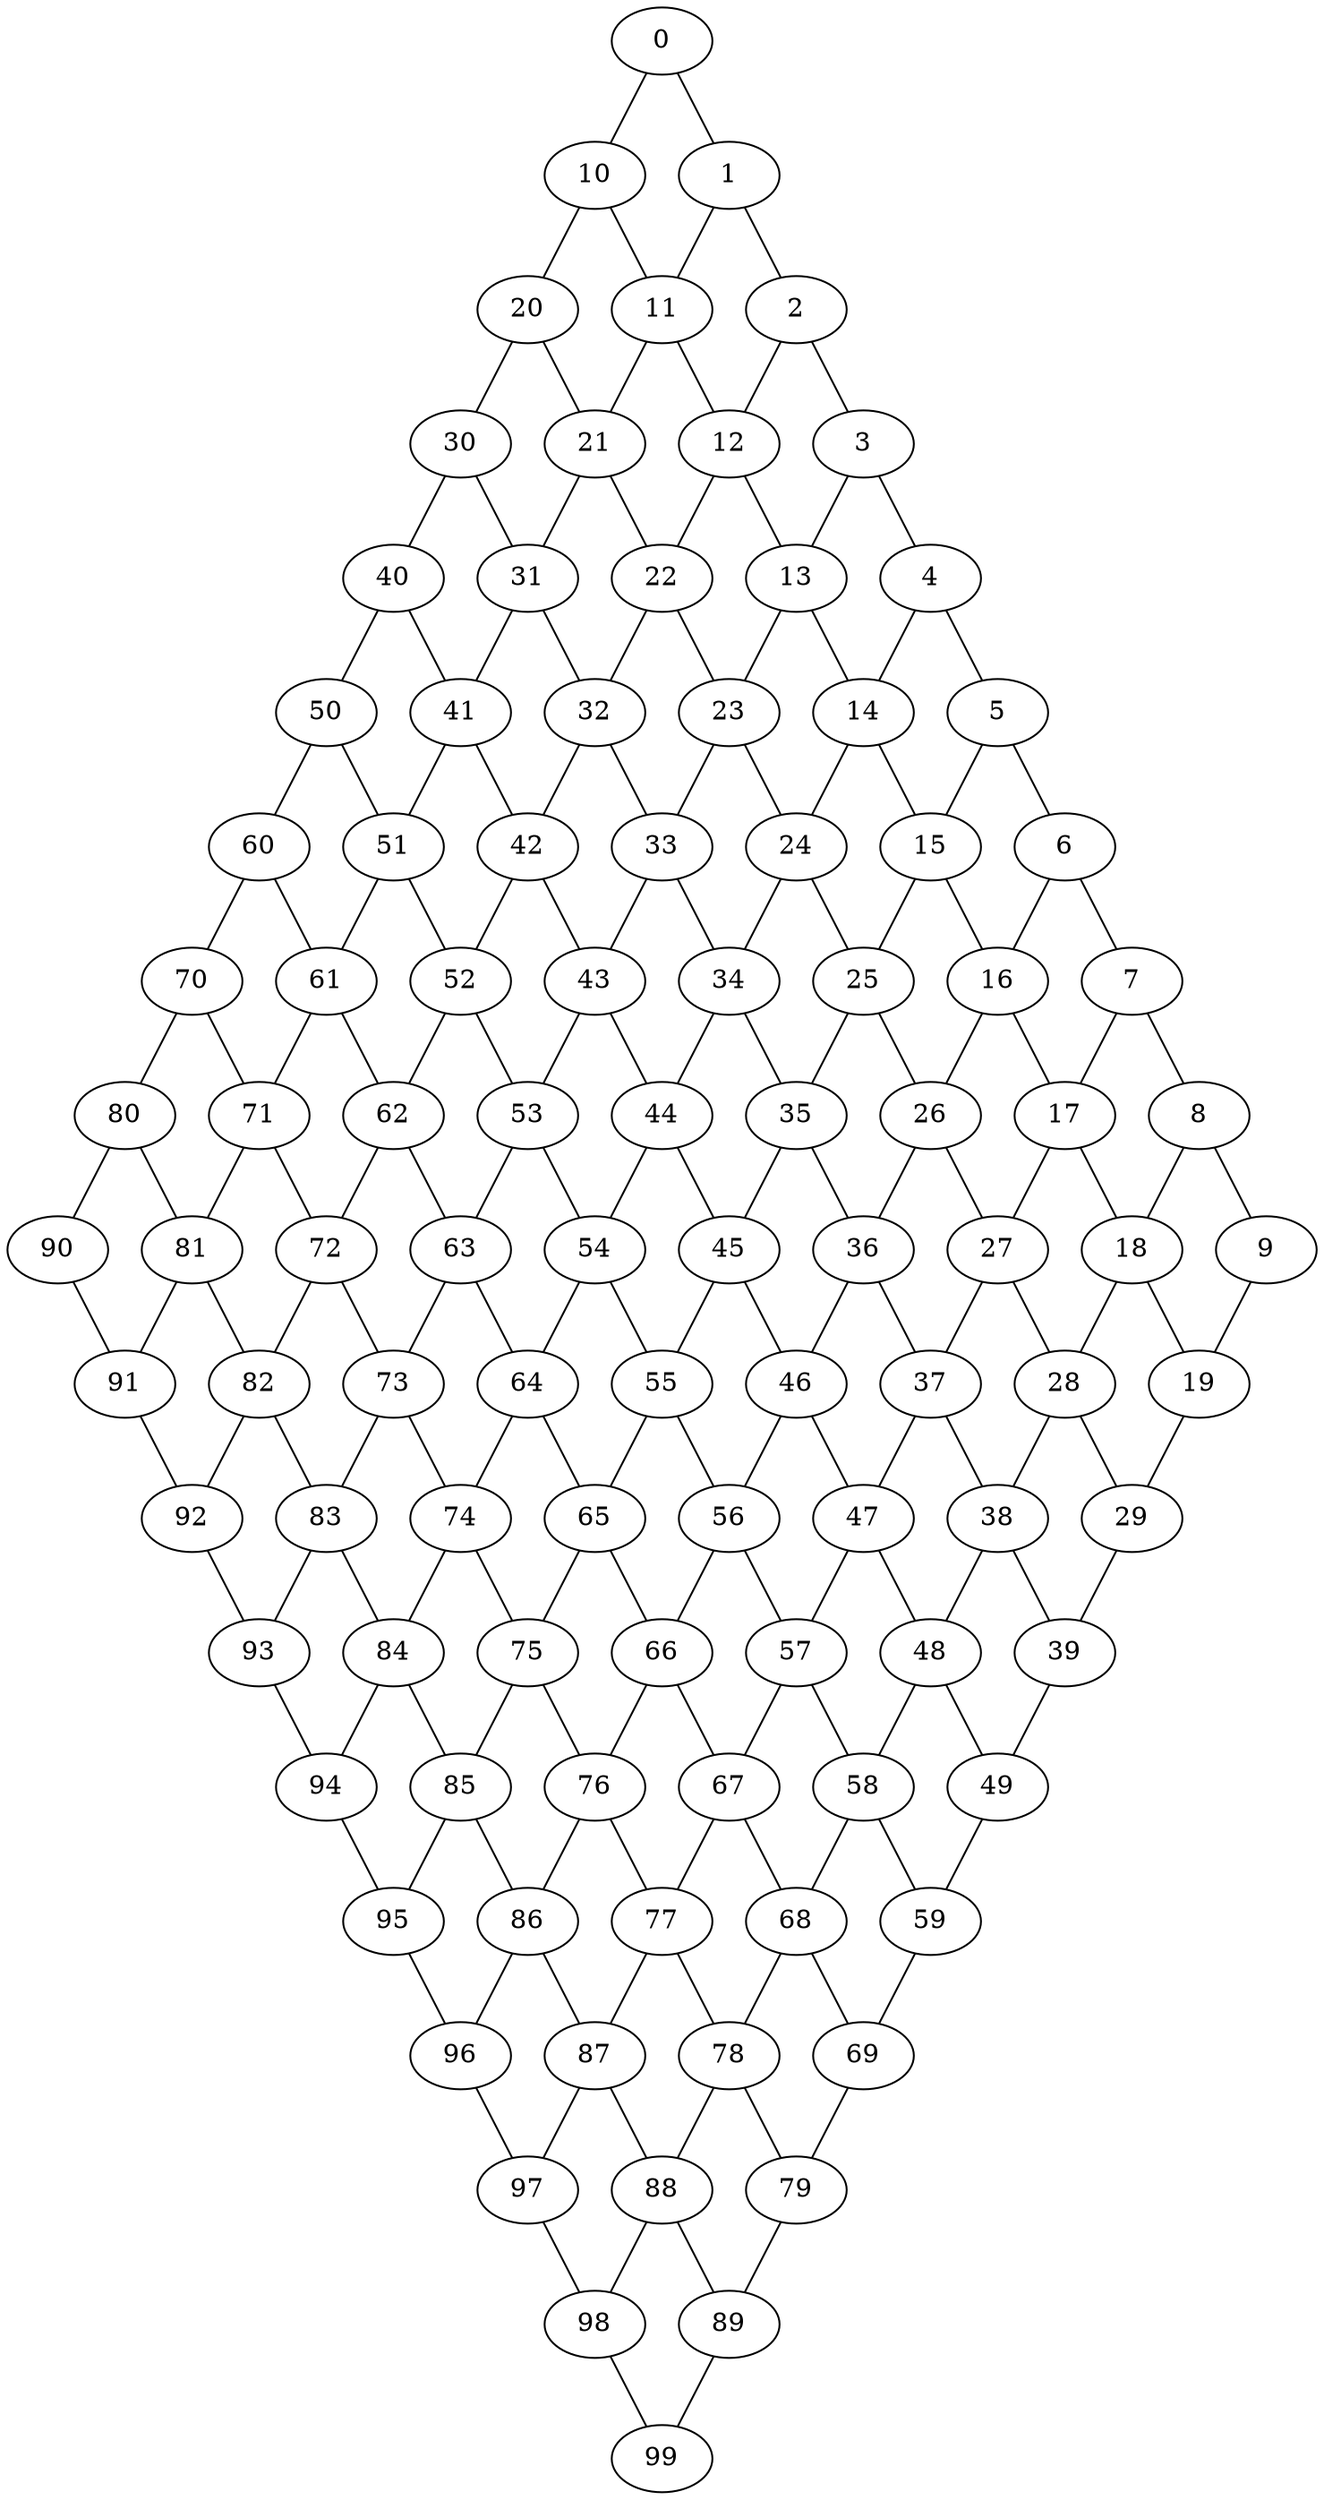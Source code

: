 graph{
   32 -- 42;
   54 -- 64;
   76 -- 86;
   42 -- 43;
   64 -- 65;
   86 -- 87;
   19 -- 29;
   42 -- 52;
   64 -- 74;
   86 -- 96;
   29 -- 39;
   52 -- 53;
   74 -- 75;
   96 -- 97;
   39 -- 49;
   52 -- 62;
   74 -- 84;
   8 -- 9;
   49 -- 59;
   62 -- 63;
   84 -- 85;
   7 -- 17;
   59 -- 69;
   62 -- 72;
   84 -- 94;
   17 -- 18;
   69 -- 79;
   72 -- 73;
   94 -- 95;
   17 -- 27;
   79 -- 89;
   72 -- 82;
   6 -- 7;
   27 -- 28;
   89 -- 99;
   82 -- 83;
   5 -- 15;
   27 -- 37;
   82 -- 92;
   15 -- 16;
   37 -- 38;
   92 -- 93;
   15 -- 25;
   37 -- 47;
   4 -- 5;
   25 -- 26;
   47 -- 48;
   3 -- 13;
   25 -- 35;
   47 -- 57;
   13 -- 14;
   35 -- 36;
   57 -- 58;
   13 -- 23;
   35 -- 45;
   57 -- 67;
   23 -- 24;
   45 -- 46;
   67 -- 68;
   23 -- 33;
   45 -- 55;
   67 -- 77;
   33 -- 34;
   55 -- 56;
   77 -- 78;
   33 -- 43;
   55 -- 65;
   77 -- 87;
   43 -- 44;
   65 -- 66;
   87 -- 88;
   43 -- 53;
   65 -- 75;
   87 -- 97;
   53 -- 54;
   75 -- 76;
   97 -- 98;
   53 -- 63;
   75 -- 85;
   9 -- 19;
   63 -- 64;
   85 -- 86;
   8 -- 18;
   63 -- 73;
   85 -- 95;
   18 -- 19;
   73 -- 74;
   95 -- 96;
   18 -- 28;
   73 -- 83;
   7 -- 8;
   28 -- 29;
   83 -- 84;
   6 -- 16;
   28 -- 38;
   83 -- 93;
   16 -- 17;
   38 -- 39;
   93 -- 94;
   16 -- 26;
   38 -- 48;
   5 -- 6;
   26 -- 27;
   48 -- 49;
   4 -- 14;
   26 -- 36;
   48 -- 58;
   14 -- 15;
   36 -- 37;
   58 -- 59;
   14 -- 24;
   36 -- 46;
   58 -- 68;
   24 -- 25;
   46 -- 47;
   68 -- 69;
   24 -- 34;
   46 -- 56;
   68 -- 78;
   34 -- 35;
   56 -- 57;
   78 -- 79;
   34 -- 44;
   56 -- 66;
   78 -- 88;
   44 -- 45;
   66 -- 67;
   88 -- 89;
   44 -- 54;
   66 -- 76;
   88 -- 98;
   54 -- 55;
   76 -- 77;
   98 -- 99;
   10 -- 20;
   20 -- 21;
   20 -- 30;
   30 -- 31;
   30 -- 40;
   40 -- 41;
   40 -- 50;
   50 -- 51;
   50 -- 60;
   60 -- 61;
   60 -- 70;
   70 -- 71;
   70 -- 80;
   80 -- 81;
   80 -- 90;
   90 -- 91;
   2 -- 3;
   1 -- 11;
   11 -- 12;
   11 -- 21;
   21 -- 22;
   21 -- 31;
   31 -- 32;
   0 -- 1;
   31 -- 41;
   0 -- 10;
   41 -- 42;
   41 -- 51;
   51 -- 52;
   51 -- 61;
   61 -- 62;
   10 -- 11;
   61 -- 71;
   71 -- 72;
   71 -- 81;
   81 -- 82;
   81 -- 91;
   91 -- 92;
   3 -- 4;
   2 -- 12;
   12 -- 13;
   12 -- 22;
   1 -- 2;
   22 -- 23;
   22 -- 32;
   32 -- 33;
}